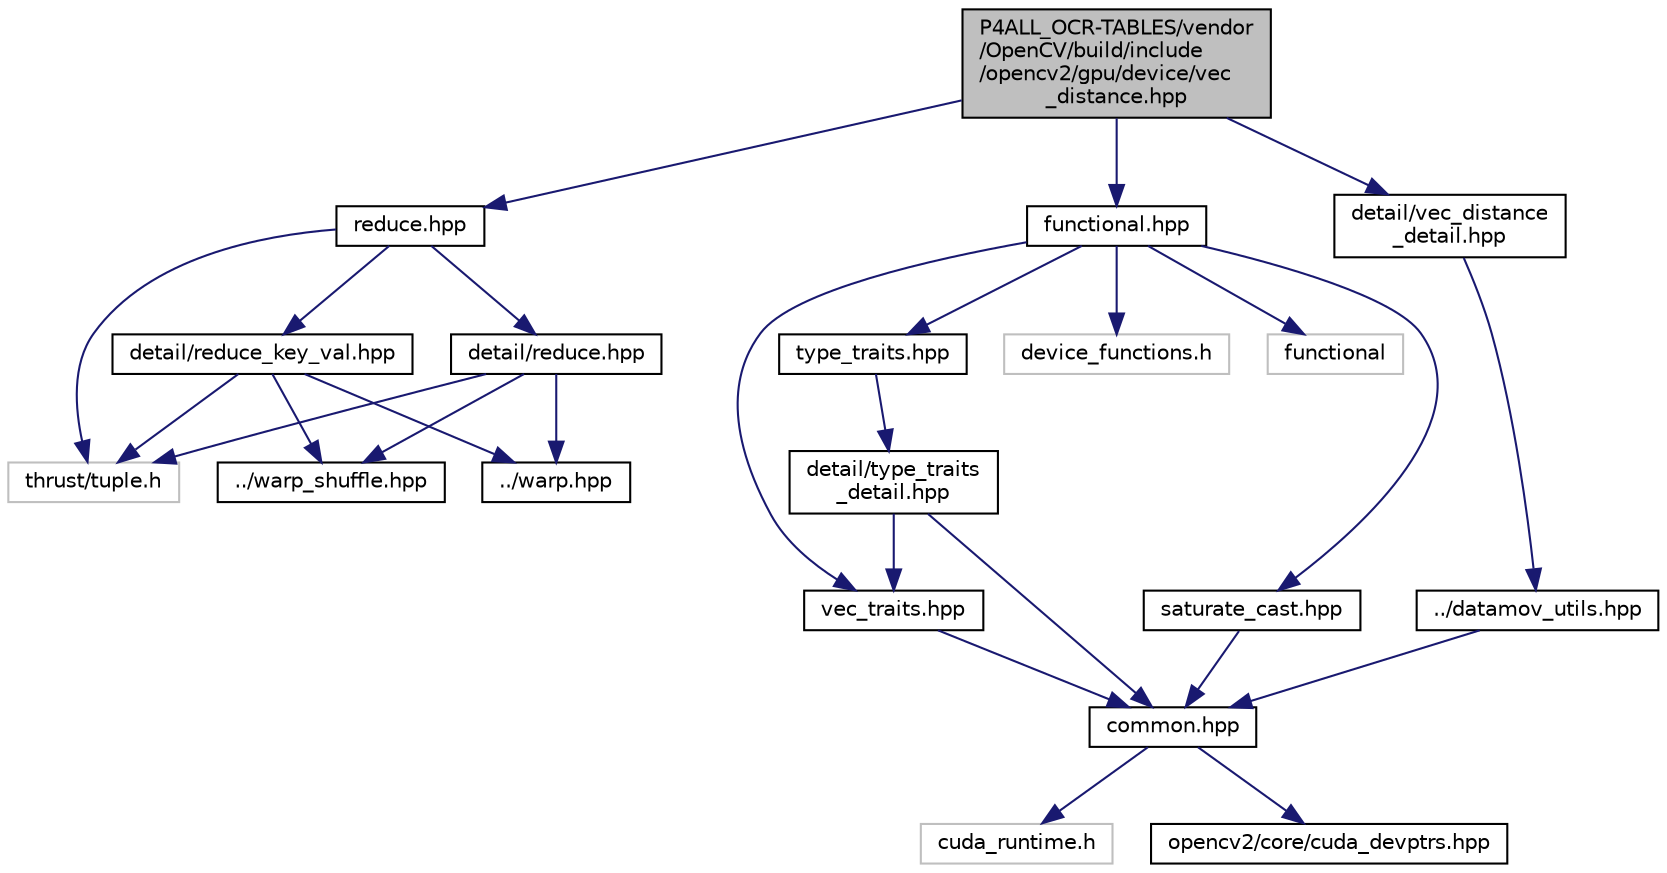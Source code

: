 digraph "P4ALL_OCR-TABLES/vendor/OpenCV/build/include/opencv2/gpu/device/vec_distance.hpp"
{
 // LATEX_PDF_SIZE
  edge [fontname="Helvetica",fontsize="10",labelfontname="Helvetica",labelfontsize="10"];
  node [fontname="Helvetica",fontsize="10",shape=record];
  Node1 [label="P4ALL_OCR-TABLES/vendor\l/OpenCV/build/include\l/opencv2/gpu/device/vec\l_distance.hpp",height=0.2,width=0.4,color="black", fillcolor="grey75", style="filled", fontcolor="black",tooltip=" "];
  Node1 -> Node2 [color="midnightblue",fontsize="10",style="solid",fontname="Helvetica"];
  Node2 [label="reduce.hpp",height=0.2,width=0.4,color="black", fillcolor="white", style="filled",URL="$reduce_8hpp.html",tooltip=" "];
  Node2 -> Node3 [color="midnightblue",fontsize="10",style="solid",fontname="Helvetica"];
  Node3 [label="thrust/tuple.h",height=0.2,width=0.4,color="grey75", fillcolor="white", style="filled",tooltip=" "];
  Node2 -> Node4 [color="midnightblue",fontsize="10",style="solid",fontname="Helvetica"];
  Node4 [label="detail/reduce.hpp",height=0.2,width=0.4,color="black", fillcolor="white", style="filled",URL="$detail_2reduce_8hpp.html",tooltip=" "];
  Node4 -> Node3 [color="midnightblue",fontsize="10",style="solid",fontname="Helvetica"];
  Node4 -> Node5 [color="midnightblue",fontsize="10",style="solid",fontname="Helvetica"];
  Node5 [label="../warp.hpp",height=0.2,width=0.4,color="black", fillcolor="white", style="filled",URL="$warp_8hpp.html",tooltip=" "];
  Node4 -> Node6 [color="midnightblue",fontsize="10",style="solid",fontname="Helvetica"];
  Node6 [label="../warp_shuffle.hpp",height=0.2,width=0.4,color="black", fillcolor="white", style="filled",URL="$warp__shuffle_8hpp.html",tooltip=" "];
  Node2 -> Node7 [color="midnightblue",fontsize="10",style="solid",fontname="Helvetica"];
  Node7 [label="detail/reduce_key_val.hpp",height=0.2,width=0.4,color="black", fillcolor="white", style="filled",URL="$reduce__key__val_8hpp.html",tooltip=" "];
  Node7 -> Node3 [color="midnightblue",fontsize="10",style="solid",fontname="Helvetica"];
  Node7 -> Node5 [color="midnightblue",fontsize="10",style="solid",fontname="Helvetica"];
  Node7 -> Node6 [color="midnightblue",fontsize="10",style="solid",fontname="Helvetica"];
  Node1 -> Node8 [color="midnightblue",fontsize="10",style="solid",fontname="Helvetica"];
  Node8 [label="functional.hpp",height=0.2,width=0.4,color="black", fillcolor="white", style="filled",URL="$functional_8hpp.html",tooltip=" "];
  Node8 -> Node9 [color="midnightblue",fontsize="10",style="solid",fontname="Helvetica"];
  Node9 [label="functional",height=0.2,width=0.4,color="grey75", fillcolor="white", style="filled",tooltip=" "];
  Node8 -> Node10 [color="midnightblue",fontsize="10",style="solid",fontname="Helvetica"];
  Node10 [label="saturate_cast.hpp",height=0.2,width=0.4,color="black", fillcolor="white", style="filled",URL="$saturate__cast_8hpp.html",tooltip=" "];
  Node10 -> Node11 [color="midnightblue",fontsize="10",style="solid",fontname="Helvetica"];
  Node11 [label="common.hpp",height=0.2,width=0.4,color="black", fillcolor="white", style="filled",URL="$common_8hpp.html",tooltip=" "];
  Node11 -> Node12 [color="midnightblue",fontsize="10",style="solid",fontname="Helvetica"];
  Node12 [label="cuda_runtime.h",height=0.2,width=0.4,color="grey75", fillcolor="white", style="filled",tooltip=" "];
  Node11 -> Node13 [color="midnightblue",fontsize="10",style="solid",fontname="Helvetica"];
  Node13 [label="opencv2/core/cuda_devptrs.hpp",height=0.2,width=0.4,color="black", fillcolor="white", style="filled",URL="$cuda__devptrs_8hpp.html",tooltip=" "];
  Node8 -> Node14 [color="midnightblue",fontsize="10",style="solid",fontname="Helvetica"];
  Node14 [label="vec_traits.hpp",height=0.2,width=0.4,color="black", fillcolor="white", style="filled",URL="$vec__traits_8hpp.html",tooltip=" "];
  Node14 -> Node11 [color="midnightblue",fontsize="10",style="solid",fontname="Helvetica"];
  Node8 -> Node15 [color="midnightblue",fontsize="10",style="solid",fontname="Helvetica"];
  Node15 [label="type_traits.hpp",height=0.2,width=0.4,color="black", fillcolor="white", style="filled",URL="$type__traits_8hpp.html",tooltip=" "];
  Node15 -> Node16 [color="midnightblue",fontsize="10",style="solid",fontname="Helvetica"];
  Node16 [label="detail/type_traits\l_detail.hpp",height=0.2,width=0.4,color="black", fillcolor="white", style="filled",URL="$type__traits__detail_8hpp.html",tooltip=" "];
  Node16 -> Node11 [color="midnightblue",fontsize="10",style="solid",fontname="Helvetica"];
  Node16 -> Node14 [color="midnightblue",fontsize="10",style="solid",fontname="Helvetica"];
  Node8 -> Node17 [color="midnightblue",fontsize="10",style="solid",fontname="Helvetica"];
  Node17 [label="device_functions.h",height=0.2,width=0.4,color="grey75", fillcolor="white", style="filled",tooltip=" "];
  Node1 -> Node18 [color="midnightblue",fontsize="10",style="solid",fontname="Helvetica"];
  Node18 [label="detail/vec_distance\l_detail.hpp",height=0.2,width=0.4,color="black", fillcolor="white", style="filled",URL="$vec__distance__detail_8hpp.html",tooltip=" "];
  Node18 -> Node19 [color="midnightblue",fontsize="10",style="solid",fontname="Helvetica"];
  Node19 [label="../datamov_utils.hpp",height=0.2,width=0.4,color="black", fillcolor="white", style="filled",URL="$datamov__utils_8hpp.html",tooltip=" "];
  Node19 -> Node11 [color="midnightblue",fontsize="10",style="solid",fontname="Helvetica"];
}

